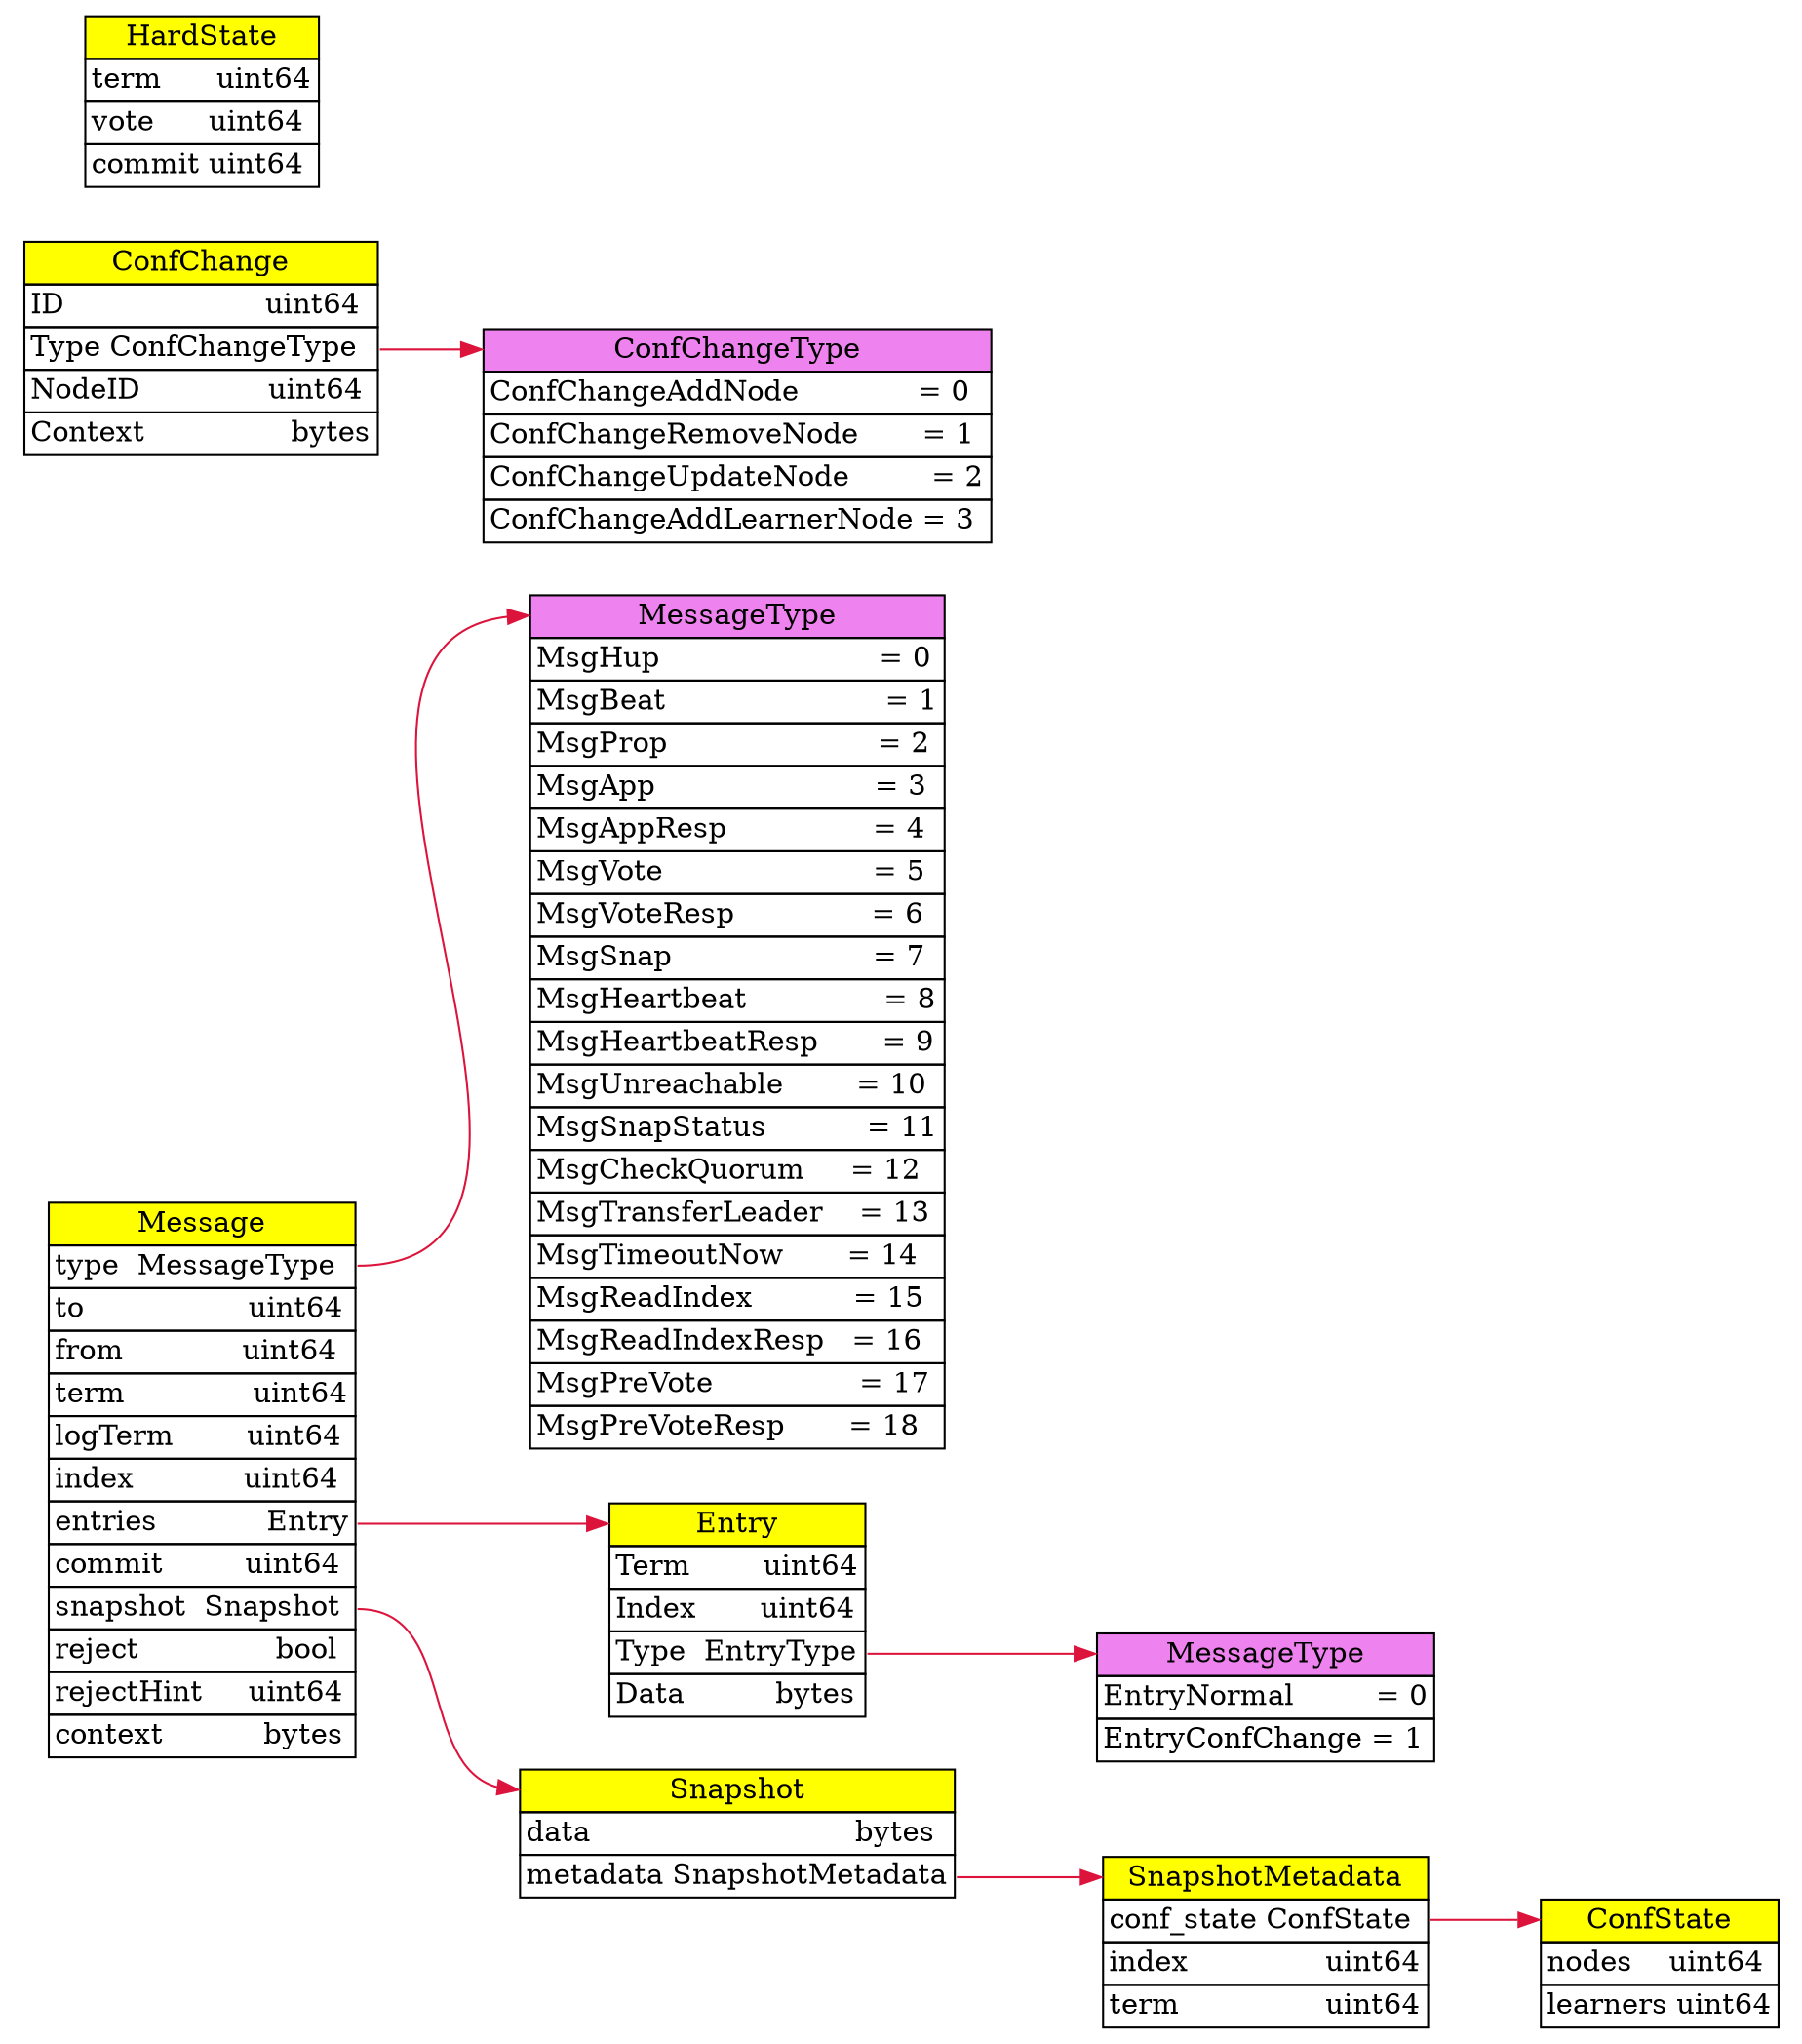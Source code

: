 digraph Raft {
    rankdir=LR;
    edge [fontname = "Verdana", fontsize = 10, color="crimson", style="solid"];
 
    Message [shape="none" label=<<table border="0" cellspacing="0">
    <tr><td bgcolor="yellow" border="1">Message</td></tr>
    <tr><td border="1" align="left" port="type">type&nbsp;&nbsp;MessageType</td></tr>
    <tr><td border="1" align="left">to&nbsp;&nbsp;&nbsp;&nbsp;&nbsp;&nbsp;&nbsp;&nbsp;&nbsp;&nbsp;&nbsp;&nbsp;&nbsp;&nbsp;&nbsp;&nbsp;&nbsp;&nbsp;uint64</td></tr>
    <tr><td border="1" align="left">from&nbsp;&nbsp;&nbsp;&nbsp;&nbsp;&nbsp;&nbsp;&nbsp;&nbsp;&nbsp;&nbsp;&nbsp;&nbsp;uint64</td></tr>
    <tr><td border="1" align="left">term&nbsp;&nbsp;&nbsp;&nbsp;&nbsp;&nbsp;&nbsp;&nbsp;&nbsp;&nbsp;&nbsp;&nbsp;&nbsp;&nbsp;uint64</td></tr>
    <tr><td border="1" align="left">logTerm&nbsp;&nbsp;&nbsp;&nbsp;&nbsp;&nbsp;&nbsp;&nbsp;uint64</td></tr>
    <tr><td border="1" align="left">index&nbsp;&nbsp;&nbsp;&nbsp;&nbsp;&nbsp;&nbsp;&nbsp;&nbsp;&nbsp;&nbsp;&nbsp;uint64</td></tr>
    <tr><td border="1" align="left" port="entries">entries&nbsp;&nbsp;&nbsp;&nbsp;&nbsp;&nbsp;&nbsp;&nbsp;&nbsp;&nbsp;&nbsp;&nbsp;Entry</td></tr>
    <tr><td border="1" align="left">commit&nbsp;&nbsp;&nbsp;&nbsp;&nbsp;&nbsp;&nbsp;&nbsp;&nbsp;uint64</td></tr>
    <tr><td border="1" align="left" port="snapshot">snapshot&nbsp;&nbsp;Snapshot</td></tr>
    <tr><td border="1" align="left">reject&nbsp;&nbsp;&nbsp;&nbsp;&nbsp;&nbsp;&nbsp;&nbsp;&nbsp;&nbsp;&nbsp;&nbsp;&nbsp;&nbsp;&nbsp;bool</td></tr>
    <tr><td border="1" align="left">rejectHint&nbsp;&nbsp;&nbsp;&nbsp;&nbsp;uint64</td></tr>
    <tr><td border="1" align="left">context&nbsp;&nbsp;&nbsp;&nbsp;&nbsp;&nbsp;&nbsp;&nbsp;&nbsp;&nbsp;&nbsp;bytes</td></tr>
    </table>>];

    MessageType [shape="none" label=<<table border="0" cellspacing="0">
    <tr><td bgcolor="#EE82EE" border="1" port="head">MessageType</td></tr>
	<tr><td border="1" align="left">MsgHup&nbsp;&nbsp;&nbsp;&nbsp;&nbsp;&nbsp;&nbsp;&nbsp;&nbsp;&nbsp;&nbsp;&nbsp;&nbsp;&nbsp;&nbsp;&nbsp;&nbsp;&nbsp;&nbsp;&nbsp;&nbsp;&nbsp;&nbsp;&nbsp;=&nbsp;0</td></tr>
	<tr><td border="1" align="left">MsgBeat&nbsp;&nbsp;&nbsp;&nbsp;&nbsp;&nbsp;&nbsp;&nbsp;&nbsp;&nbsp;&nbsp;&nbsp;&nbsp;&nbsp;&nbsp;&nbsp;&nbsp;&nbsp;&nbsp;&nbsp;&nbsp;&nbsp;&nbsp;&nbsp;=&nbsp;1</td></tr>
	<tr><td border="1" align="left">MsgProp&nbsp;&nbsp;&nbsp;&nbsp;&nbsp;&nbsp;&nbsp;&nbsp;&nbsp;&nbsp;&nbsp;&nbsp;&nbsp;&nbsp;&nbsp;&nbsp;&nbsp;&nbsp;&nbsp;&nbsp;&nbsp;&nbsp;&nbsp;=&nbsp;2</td></tr>
	<tr><td border="1" align="left">MsgApp&nbsp;&nbsp;&nbsp;&nbsp;&nbsp;&nbsp;&nbsp;&nbsp;&nbsp;&nbsp;&nbsp;&nbsp;&nbsp;&nbsp;&nbsp;&nbsp;&nbsp;&nbsp;&nbsp;&nbsp;&nbsp;&nbsp;&nbsp;&nbsp;=&nbsp;3</td></tr>
	<tr><td border="1" align="left">MsgAppResp&nbsp;&nbsp;&nbsp;&nbsp;&nbsp;&nbsp;&nbsp;&nbsp;&nbsp;&nbsp;&nbsp;&nbsp;&nbsp;&nbsp;&nbsp;&nbsp;=&nbsp;4</td></tr>
	<tr><td border="1" align="left">MsgVote&nbsp;&nbsp;&nbsp;&nbsp;&nbsp;&nbsp;&nbsp;&nbsp;&nbsp;&nbsp;&nbsp;&nbsp;&nbsp;&nbsp;&nbsp;&nbsp;&nbsp;&nbsp;&nbsp;&nbsp;&nbsp;&nbsp;&nbsp;=&nbsp;5</td></tr>
	<tr><td border="1" align="left">MsgVoteResp&nbsp;&nbsp;&nbsp;&nbsp;&nbsp;&nbsp;&nbsp;&nbsp;&nbsp;&nbsp;&nbsp;&nbsp;&nbsp;&nbsp;&nbsp;=&nbsp;6</td></tr>
	<tr><td border="1" align="left">MsgSnap&nbsp;&nbsp;&nbsp;&nbsp;&nbsp;&nbsp;&nbsp;&nbsp;&nbsp;&nbsp;&nbsp;&nbsp;&nbsp;&nbsp;&nbsp;&nbsp;&nbsp;&nbsp;&nbsp;&nbsp;&nbsp;&nbsp;=&nbsp;7</td></tr>
	<tr><td border="1" align="left">MsgHeartbeat&nbsp;&nbsp;&nbsp;&nbsp;&nbsp;&nbsp;&nbsp;&nbsp;&nbsp;&nbsp;&nbsp;&nbsp;&nbsp;&nbsp;&nbsp;=&nbsp;8</td></tr>
	<tr><td border="1" align="left">MsgHeartbeatResp&nbsp;&nbsp;&nbsp;&nbsp;&nbsp;&nbsp;&nbsp;=&nbsp;9</td></tr>
	<tr><td border="1" align="left">MsgUnreachable&nbsp;&nbsp;&nbsp;&nbsp;&nbsp;&nbsp;&nbsp;&nbsp;=&nbsp;10</td></tr>
	<tr><td border="1" align="left">MsgSnapStatus&nbsp;&nbsp;&nbsp;&nbsp;&nbsp;&nbsp;&nbsp;&nbsp;&nbsp;&nbsp;&nbsp;=&nbsp;11</td></tr>
	<tr><td border="1" align="left">MsgCheckQuorum&nbsp;&nbsp;&nbsp;&nbsp;&nbsp;=&nbsp;12</td></tr>
	<tr><td border="1" align="left">MsgTransferLeader&nbsp;&nbsp;&nbsp;&nbsp;=&nbsp;13</td></tr>
	<tr><td border="1" align="left">MsgTimeoutNow&nbsp;&nbsp;&nbsp;&nbsp;&nbsp;&nbsp;&nbsp;=&nbsp;14</td></tr>
	<tr><td border="1" align="left">MsgReadIndex&nbsp;&nbsp;&nbsp;&nbsp;&nbsp;&nbsp;&nbsp;&nbsp;&nbsp;&nbsp;&nbsp;=&nbsp;15</td></tr>
	<tr><td border="1" align="left">MsgReadIndexResp&nbsp;&nbsp;&nbsp;=&nbsp;16</td></tr>
	<tr><td border="1" align="left">MsgPreVote&nbsp;&nbsp;&nbsp;&nbsp;&nbsp;&nbsp;&nbsp;&nbsp;&nbsp;&nbsp;&nbsp;&nbsp;&nbsp;&nbsp;&nbsp;&nbsp;=&nbsp;17</td></tr>
	<tr><td border="1" align="left">MsgPreVoteResp&nbsp;&nbsp;&nbsp;&nbsp;&nbsp;&nbsp;&nbsp;=&nbsp;18</td></tr>
    </table>>];

    Entry [shape="none" label=<<table border="0" cellspacing="0">
    <tr><td bgcolor="yellow" border="1" port="head">Entry</td></tr>
    <tr><td border="1" align="left">Term&nbsp;&nbsp;&nbsp;&nbsp;&nbsp;&nbsp;&nbsp;&nbsp;uint64</td></tr>
    <tr><td border="1" align="left">Index&nbsp;&nbsp;&nbsp;&nbsp;&nbsp;&nbsp;&nbsp;uint64</td></tr>
    <tr><td border="1" align="left" port="type">Type&nbsp;&nbsp;EntryType</td></tr>
    <tr><td border="1" align="left">Data&nbsp;&nbsp;&nbsp;&nbsp;&nbsp;&nbsp;&nbsp;&nbsp;&nbsp;&nbsp;bytes</td></tr>
    </table>>];
   
    EntryType [shape="none" label=<<table border="0" cellspacing="0">
    <tr><td bgcolor="#EE82EE" border="1" port="head">MessageType</td></tr>
	<tr><td border="1" align="left">EntryNormal&nbsp;&nbsp;&nbsp;&nbsp;&nbsp;&nbsp;&nbsp;&nbsp;&nbsp;=&nbsp;0</td></tr>
	<tr><td border="1" align="left">EntryConfChange&nbsp;=&nbsp;1</td></tr>
    </table>>];
    
    Snapshot [shape="none" label=<<table border="0" cellspacing="0">
    <tr><td bgcolor="yellow" border="1" port="head">Snapshot</td></tr>
	<tr><td border="1" align="left">data&nbsp;&nbsp;&nbsp;&nbsp;&nbsp;&nbsp;&nbsp;&nbsp;&nbsp;&nbsp;&nbsp;&nbsp;&nbsp;&nbsp;&nbsp;&nbsp;&nbsp;&nbsp;&nbsp;&nbsp;&nbsp;&nbsp;&nbsp;&nbsp;&nbsp;&nbsp;&nbsp;&nbsp;&nbsp;bytes</td></tr>
	<tr><td border="1" align="left" port="metadata">metadata&nbsp;SnapshotMetadata</td></tr>
    </table>>];

    SnapshotMetadata [shape="none" label=<<table border="0" cellspacing="0">
    <tr><td bgcolor="yellow" border="1" port="head">SnapshotMetadata</td></tr>
	<tr><td border="1" align="left" port="conf_state">conf_state&nbsp;ConfState</td></tr>
	<tr><td border="1" align="left">index&nbsp;&nbsp;&nbsp;&nbsp;&nbsp;&nbsp;&nbsp;&nbsp;&nbsp;&nbsp;&nbsp;&nbsp;&nbsp;&nbsp;&nbsp;uint64</td></tr>
	<tr><td border="1" align="left">term&nbsp;&nbsp;&nbsp;&nbsp;&nbsp;&nbsp;&nbsp;&nbsp;&nbsp;&nbsp;&nbsp;&nbsp;&nbsp;&nbsp;&nbsp;&nbsp;uint64</td></tr>
    </table>>];

    ConfState [shape="none" label=<<table border="0" cellspacing="0">
    <tr><td bgcolor="yellow" border="1" port="head">ConfState</td></tr>
	<tr><td border="1" align="left">nodes&nbsp;&nbsp;&nbsp;&nbsp;uint64</td></tr>
	<tr><td border="1" align="left">learners&nbsp;uint64</td></tr>
    </table>>];

    ConfChangeType[shape="none" label=<<table border="0" cellspacing="0">
    <tr><td bgcolor="#EE82EE" border="1" port="head">ConfChangeType</td></tr>
	<tr><td border="1" align="left">ConfChangeAddNode&nbsp;&nbsp;&nbsp;&nbsp;&nbsp;&nbsp;&nbsp;&nbsp;&nbsp;&nbsp;&nbsp;&nbsp;&nbsp;=&nbsp;0</td></tr>
	<tr><td border="1" align="left">ConfChangeRemoveNode&nbsp;&nbsp;&nbsp;&nbsp;&nbsp;&nbsp;&nbsp;=&nbsp;1</td></tr>
	<tr><td border="1" align="left">ConfChangeUpdateNode&nbsp;&nbsp;&nbsp;&nbsp;&nbsp;&nbsp;&nbsp;&nbsp;&nbsp;=&nbsp;2</td></tr>
	<tr><td border="1" align="left">ConfChangeAddLearnerNode&nbsp;=&nbsp;3</td></tr>
    </table>>];

    ConfChange [shape="none" label=<<table border="0" cellspacing="0">
    <tr><td bgcolor="yellow" border="1" port="head">ConfChange</td></tr>
	<tr><td border="1" align="left">ID&nbsp;&nbsp;&nbsp;&nbsp;&nbsp;&nbsp;&nbsp;&nbsp;&nbsp;&nbsp;&nbsp;&nbsp;&nbsp;&nbsp;&nbsp;&nbsp;&nbsp;&nbsp;&nbsp;&nbsp;&nbsp;&nbsp;uint64</td></tr>
	<tr><td border="1" align="left" port="type">Type&nbsp;ConfChangeType</td></tr>
	<tr><td border="1" align="left">NodeID&nbsp;&nbsp;&nbsp;&nbsp;&nbsp;&nbsp;&nbsp;&nbsp;&nbsp;&nbsp;&nbsp;&nbsp;&nbsp;&nbsp;uint64</td></tr>
	<tr><td border="1" align="left">Context&nbsp;&nbsp;&nbsp;&nbsp;&nbsp;&nbsp;&nbsp;&nbsp;&nbsp;&nbsp;&nbsp;&nbsp;&nbsp;&nbsp;&nbsp;&nbsp;bytes</td></tr>
    </table>>];

    HardState [shape="none" label=<<table border="0" cellspacing="0">
    <tr><td bgcolor="yellow" border="1" port="head">HardState</td></tr>
	<tr><td border="1" align="left">term&nbsp;&nbsp;&nbsp;&nbsp;&nbsp;&nbsp;uint64</td></tr>
	<tr><td border="1" align="left">vote&nbsp;&nbsp;&nbsp;&nbsp;&nbsp;&nbsp;uint64</td></tr>
	<tr><td border="1" align="left">commit&nbsp;uint64</td></tr>
    </table>>];


    Message:type -> MessageType:head;
    Message:entries -> Entry:head;
    Message:snapshot -> Snapshot:head;
    Entry:type -> EntryType:head;
    Snapshot:metadata -> SnapshotMetadata:head;
    SnapshotMetadata:conf_state -> ConfState:head;
    ConfChange:type -> ConfChangeType:head;
}
